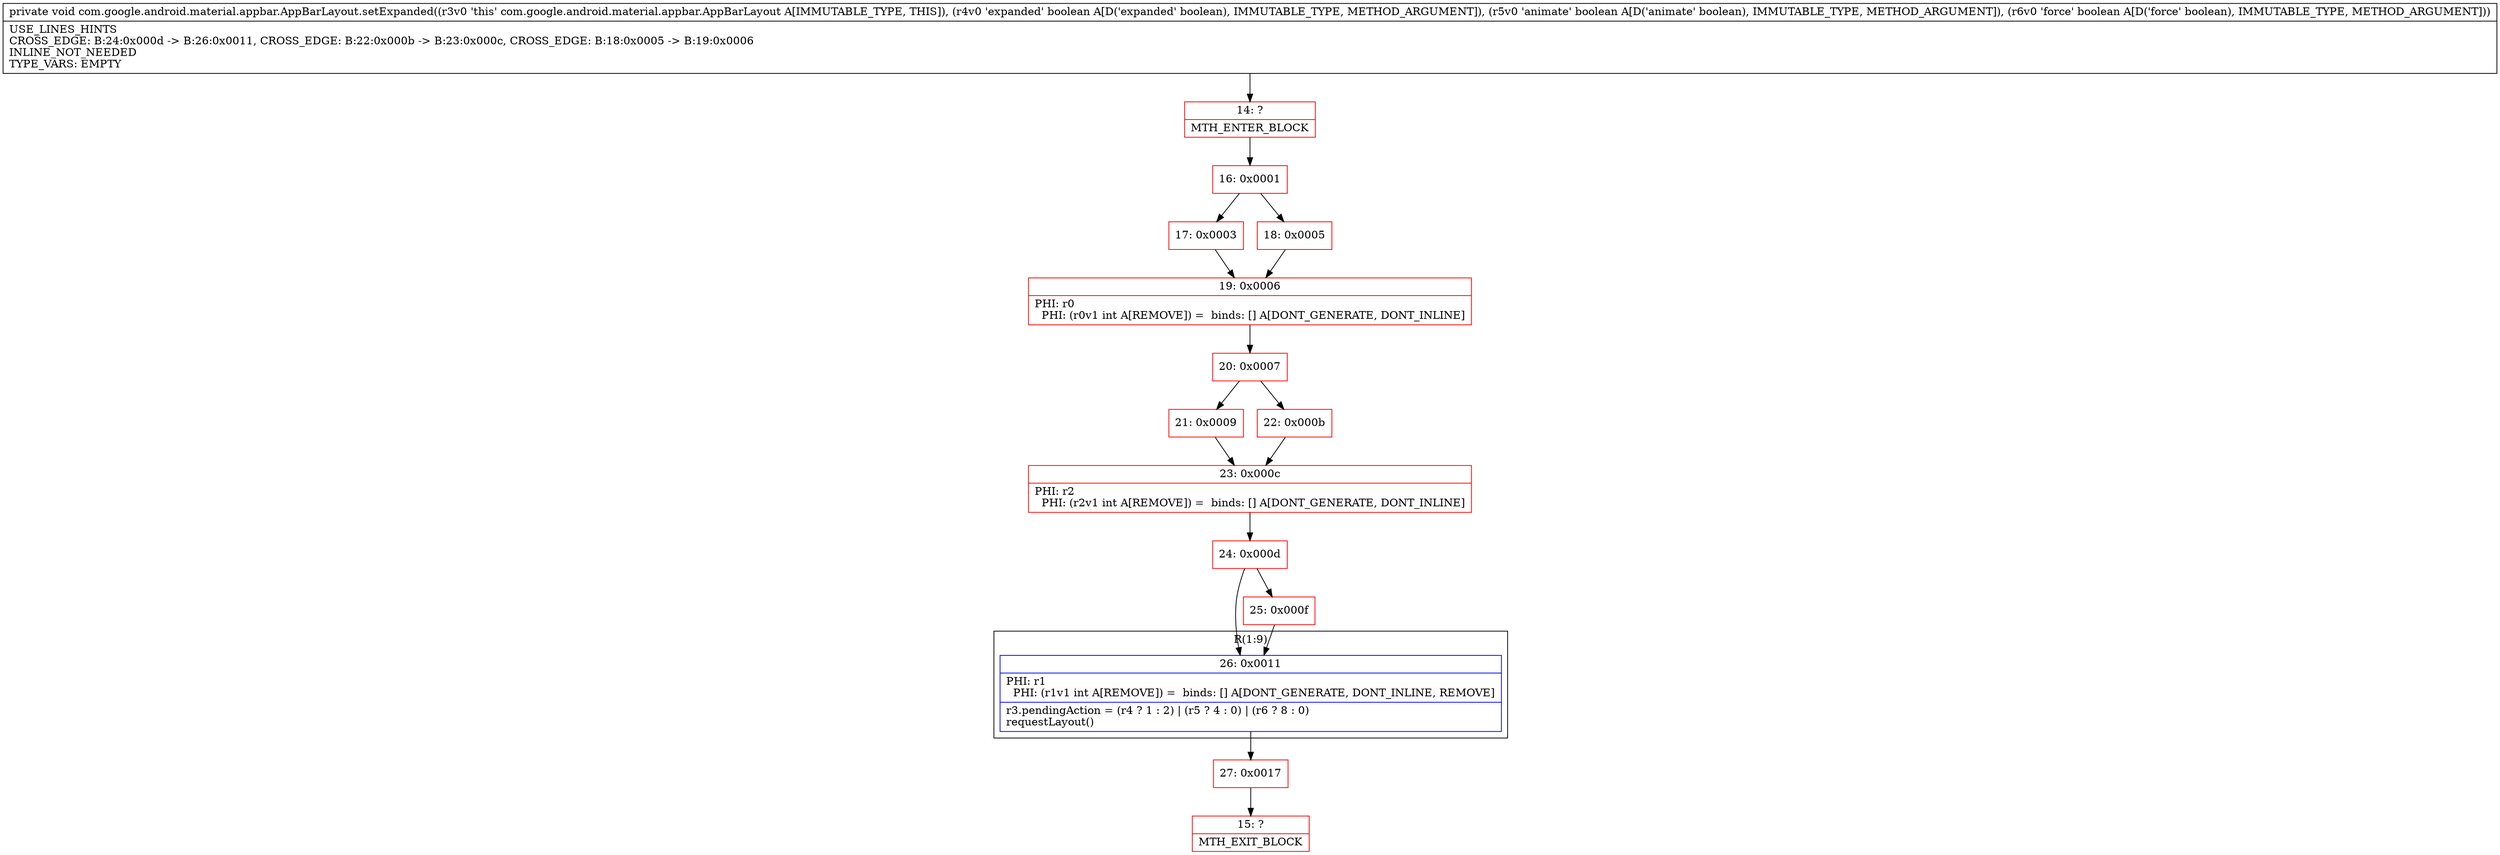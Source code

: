 digraph "CFG forcom.google.android.material.appbar.AppBarLayout.setExpanded(ZZZ)V" {
subgraph cluster_Region_974401267 {
label = "R(1:9)";
node [shape=record,color=blue];
Node_26 [shape=record,label="{26\:\ 0x0011|PHI: r1 \l  PHI: (r1v1 int A[REMOVE]) =  binds: [] A[DONT_GENERATE, DONT_INLINE, REMOVE]\l|r3.pendingAction = (r4 ? 1 : 2) \| (r5 ? 4 : 0) \| (r6 ? 8 : 0)\lrequestLayout()\l}"];
}
Node_14 [shape=record,color=red,label="{14\:\ ?|MTH_ENTER_BLOCK\l}"];
Node_16 [shape=record,color=red,label="{16\:\ 0x0001}"];
Node_17 [shape=record,color=red,label="{17\:\ 0x0003}"];
Node_19 [shape=record,color=red,label="{19\:\ 0x0006|PHI: r0 \l  PHI: (r0v1 int A[REMOVE]) =  binds: [] A[DONT_GENERATE, DONT_INLINE]\l}"];
Node_20 [shape=record,color=red,label="{20\:\ 0x0007}"];
Node_21 [shape=record,color=red,label="{21\:\ 0x0009}"];
Node_23 [shape=record,color=red,label="{23\:\ 0x000c|PHI: r2 \l  PHI: (r2v1 int A[REMOVE]) =  binds: [] A[DONT_GENERATE, DONT_INLINE]\l}"];
Node_24 [shape=record,color=red,label="{24\:\ 0x000d}"];
Node_25 [shape=record,color=red,label="{25\:\ 0x000f}"];
Node_27 [shape=record,color=red,label="{27\:\ 0x0017}"];
Node_15 [shape=record,color=red,label="{15\:\ ?|MTH_EXIT_BLOCK\l}"];
Node_22 [shape=record,color=red,label="{22\:\ 0x000b}"];
Node_18 [shape=record,color=red,label="{18\:\ 0x0005}"];
MethodNode[shape=record,label="{private void com.google.android.material.appbar.AppBarLayout.setExpanded((r3v0 'this' com.google.android.material.appbar.AppBarLayout A[IMMUTABLE_TYPE, THIS]), (r4v0 'expanded' boolean A[D('expanded' boolean), IMMUTABLE_TYPE, METHOD_ARGUMENT]), (r5v0 'animate' boolean A[D('animate' boolean), IMMUTABLE_TYPE, METHOD_ARGUMENT]), (r6v0 'force' boolean A[D('force' boolean), IMMUTABLE_TYPE, METHOD_ARGUMENT]))  | USE_LINES_HINTS\lCROSS_EDGE: B:24:0x000d \-\> B:26:0x0011, CROSS_EDGE: B:22:0x000b \-\> B:23:0x000c, CROSS_EDGE: B:18:0x0005 \-\> B:19:0x0006\lINLINE_NOT_NEEDED\lTYPE_VARS: EMPTY\l}"];
MethodNode -> Node_14;Node_26 -> Node_27;
Node_14 -> Node_16;
Node_16 -> Node_17;
Node_16 -> Node_18;
Node_17 -> Node_19;
Node_19 -> Node_20;
Node_20 -> Node_21;
Node_20 -> Node_22;
Node_21 -> Node_23;
Node_23 -> Node_24;
Node_24 -> Node_25;
Node_24 -> Node_26;
Node_25 -> Node_26;
Node_27 -> Node_15;
Node_22 -> Node_23;
Node_18 -> Node_19;
}


